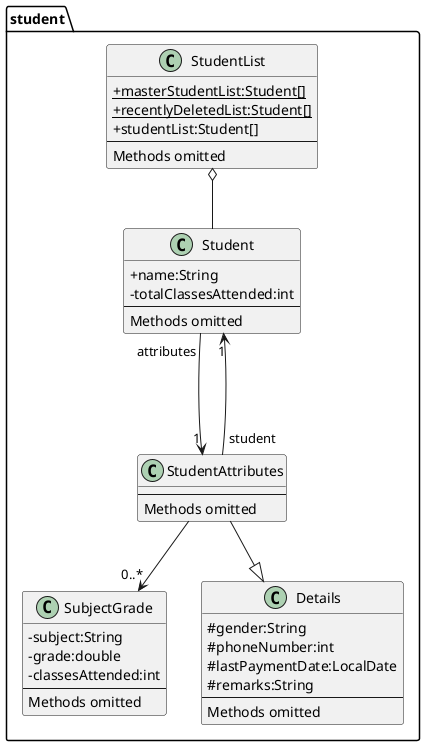 @startuml DateStoring
skinparam classAttributeIconSize 0
package student {

    class StudentList {
        {static} +masterStudentList:Student[]
        {static} +recentlyDeletedList:Student[]
        +studentList:Student[]
        --
        Methods omitted
    }

    class Student {
        +name:String
        -totalClassesAttended:int
        --
        Methods omitted
    }

    class SubjectGrade {
        -subject:String
        -grade:double
        -classesAttended:int
        --
        Methods omitted
    }

    class Details {
        #gender:String 
        #phoneNumber:int
        #lastPaymentDate:LocalDate
        #remarks:String
        --
        Methods omitted
    }

    class StudentAttributes {
        --
        Methods omitted
    }

    StudentList o-- Student

    Student "attributes"---> "1" StudentAttributes

    StudentAttributes --down|> Details
    StudentAttributes -->"0..*" SubjectGrade
    StudentAttributes "student" --> "1" Student

}

@enduml
